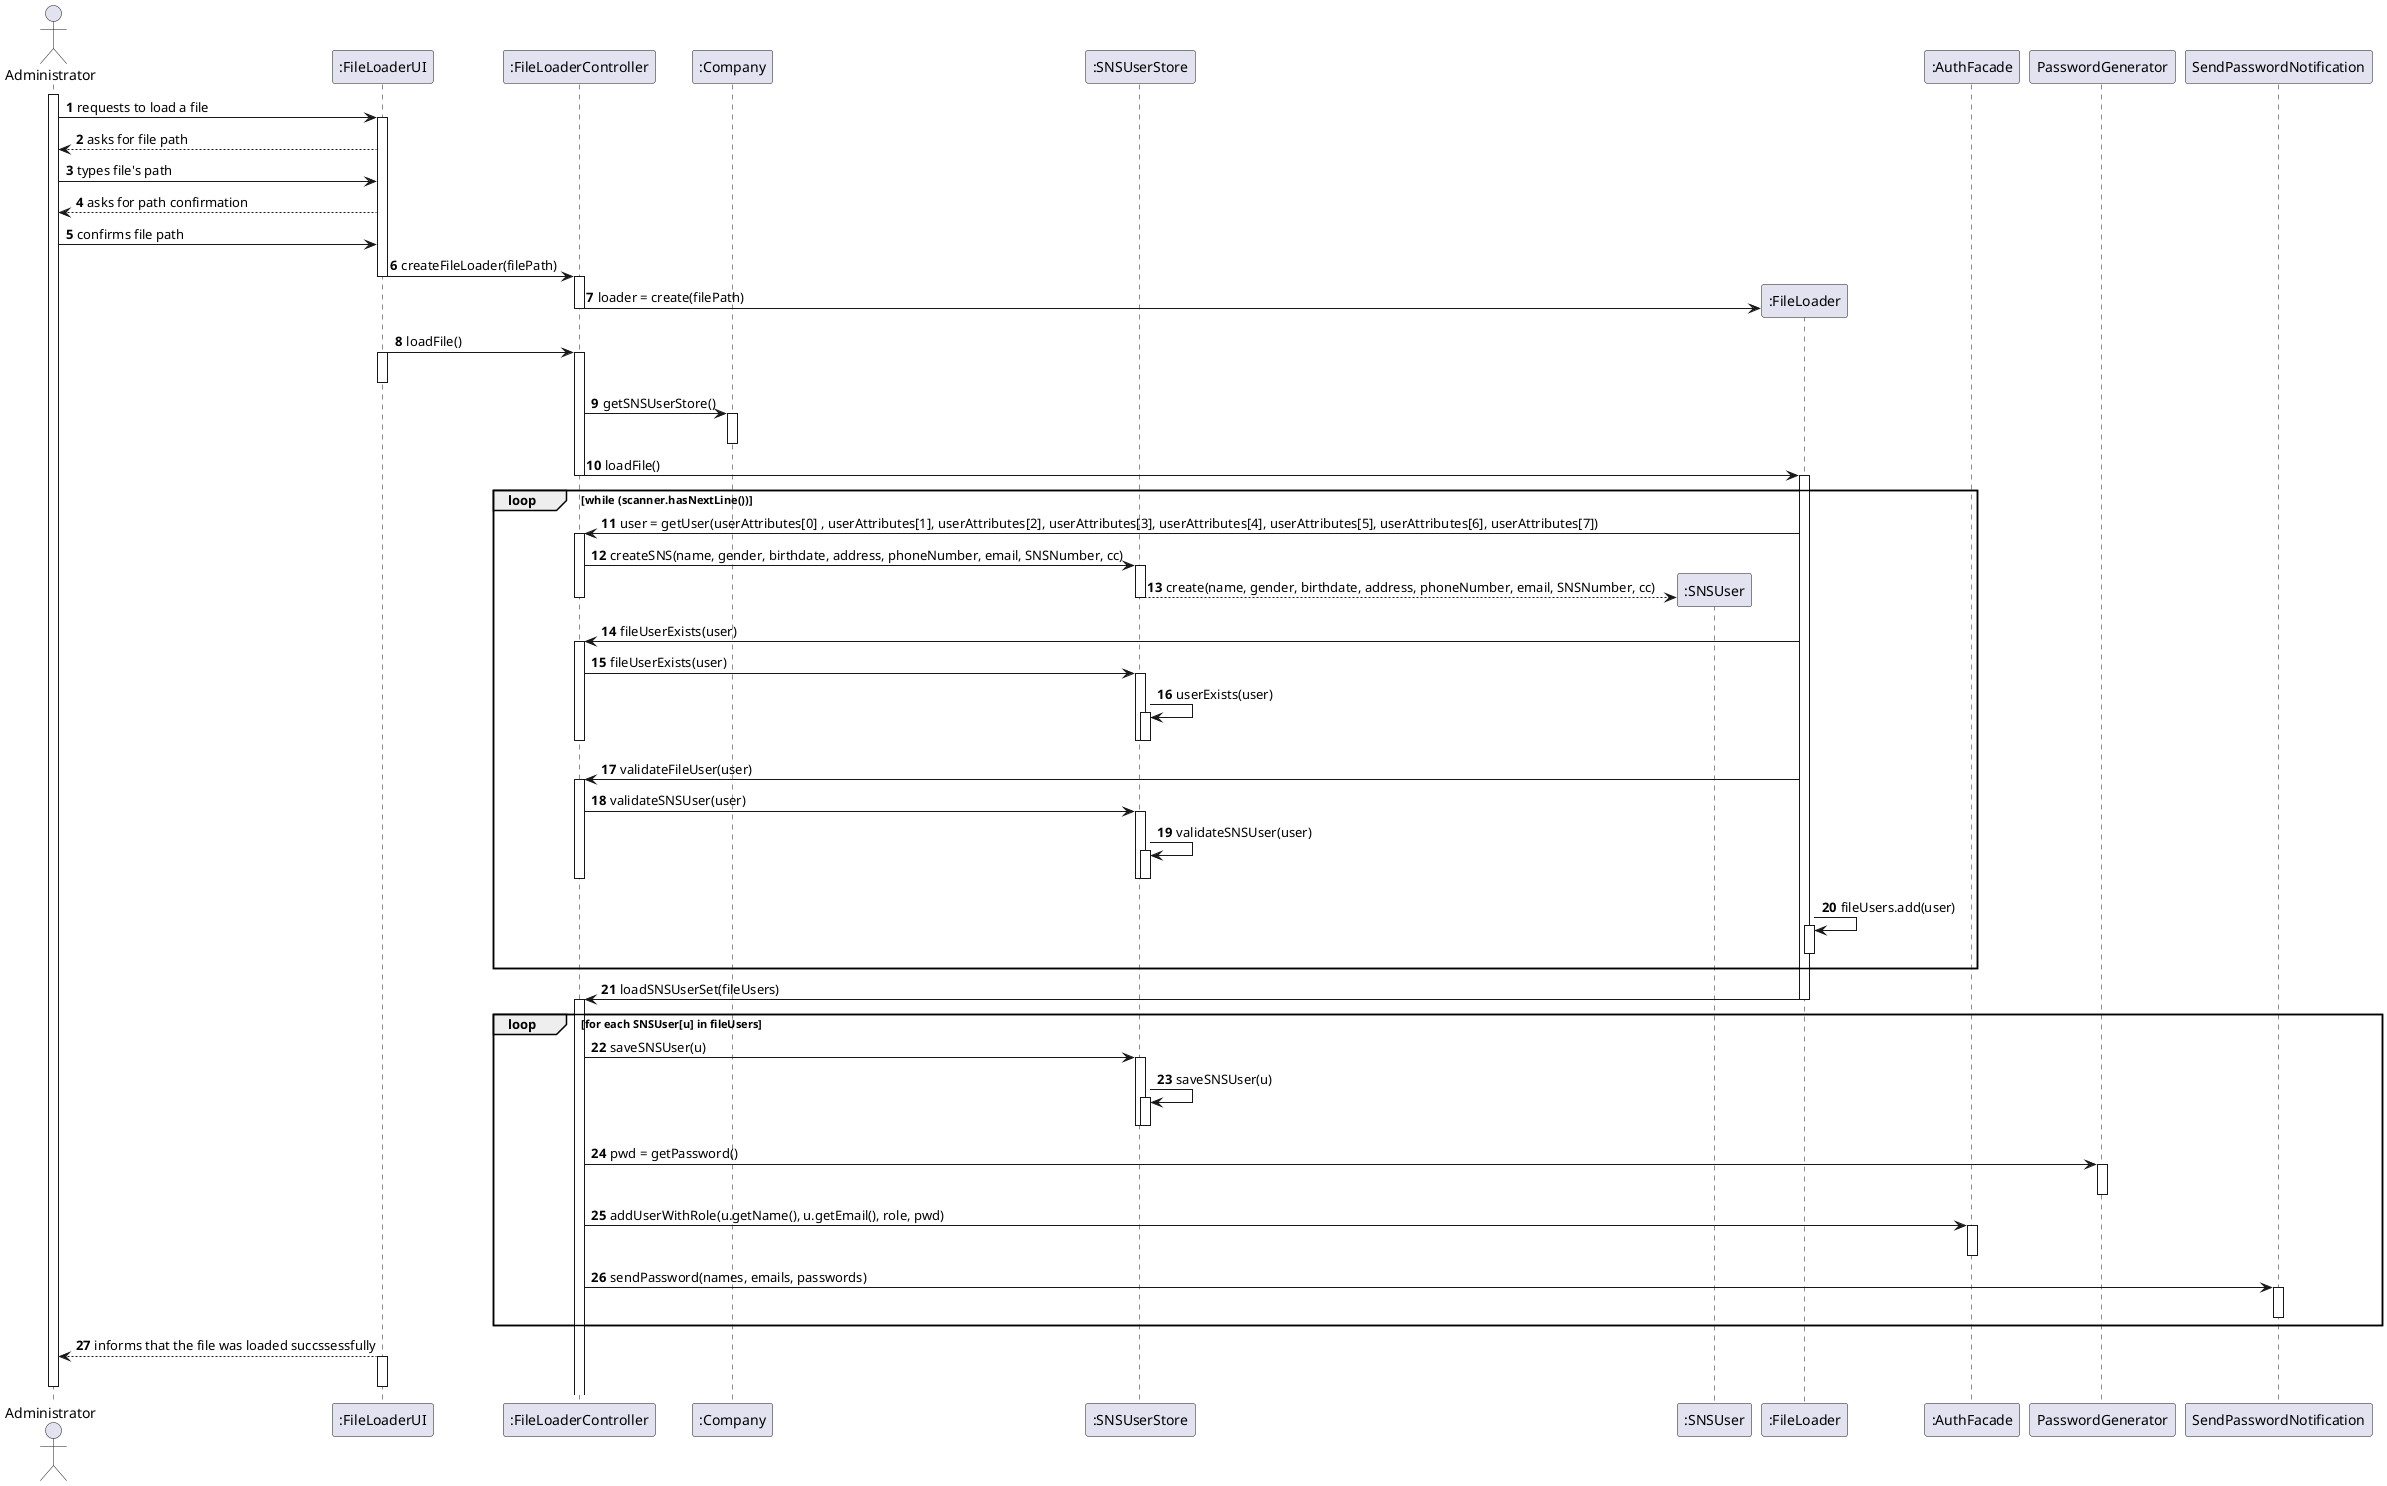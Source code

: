 @startuml

autonumber

actor "Administrator" as adm
participant ":FileLoaderUI" as ui
participant ":FileLoaderController" as ctrl
participant ":Company" as comp
participant ":SNSUserStore" as snsStore
participant ":SNSUser" as sns
participant ":FileLoader" as loader
participant ":AuthFacade" as auth

activate adm

adm -> ui : requests to load a file

activate ui
ui --> adm : asks for file path
adm -> ui : types file's path
ui --> adm : asks for path confirmation
adm -> ui : confirms file path
ui -> ctrl : createFileLoader(filePath)
deactivate ui

activate ctrl
ctrl -> loader** : loader = create(filePath)
deactivate ctrl

ui -> ctrl : loadFile()
activate ui
deactivate ui
activate ctrl
ctrl -> comp : getSNSUserStore()
activate comp
deactivate comp
ctrl -> loader : loadFile()
deactivate ctrl
loop while (scanner.hasNextLine())
activate loader
loader -> ctrl : user = getUser(userAttributes[0] , userAttributes[1], userAttributes[2], userAttributes[3], userAttributes[4], userAttributes[5], userAttributes[6], userAttributes[7])
activate ctrl
ctrl -> snsStore : createSNS(name, gender, birthdate, address, phoneNumber, email, SNSNumber, cc)
activate snsStore
snsStore --> sns** : create(name, gender, birthdate, address, phoneNumber, email, SNSNumber, cc)
deactivate snsStore
deactivate ctrl
loader -> ctrl : fileUserExists(user)
activate ctrl
ctrl -> snsStore : fileUserExists(user)
activate snsStore
snsStore -> snsStore : userExists(user)
activate snsStore
deactivate snsStore
deactivate ctrl
deactivate snsStore
loader -> ctrl : validateFileUser(user)
activate ctrl
ctrl -> snsStore : validateSNSUser(user)
activate snsStore
snsStore -> snsStore : validateSNSUser(user)
activate snsStore
deactivate snsStore
deactivate snsStore
deactivate ctrl
loader -> loader : fileUsers.add(user)
activate loader
deactivate loader
end loop
activate loader
loader -> ctrl : loadSNSUserSet(fileUsers)
deactivate loader

activate ctrl
loop for each SNSUser[u] in fileUsers
ctrl -> snsStore : saveSNSUser(u)
activate snsStore
snsStore -> snsStore : saveSNSUser(u)
activate snsStore
deactivate snsStore
deactivate snsStore
ctrl -> PasswordGenerator : pwd = getPassword()
activate PasswordGenerator
deactivate PasswordGenerator
ctrl -> auth : addUserWithRole(u.getName(), u.getEmail(), role, pwd)
activate auth
deactivate auth
ctrl -> SendPasswordNotification : sendPassword(names, emails, passwords)
activate SendPasswordNotification
deactivate SendPasswordNotification

end loop

ui --> adm : informs that the file was loaded succssessfully
activate ui
deactivate ui
deactivate adm

@enduml

